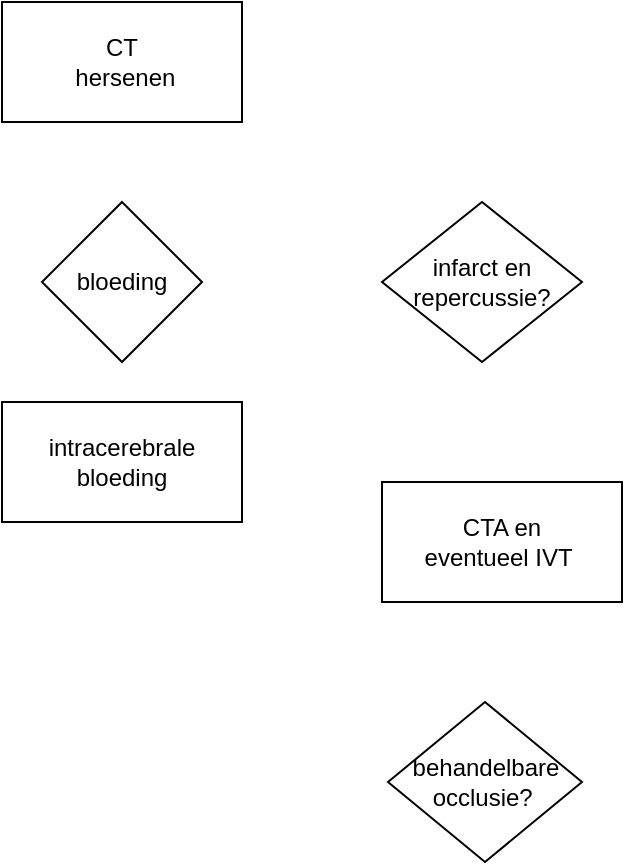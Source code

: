 <mxfile version="12.3.8" type="github" pages="1">
  <diagram id="8mc5Oi59DUHHOhJ6GX91" name="Page-1">
    <mxGraphModel dx="1381" dy="1154" grid="1" gridSize="10" guides="1" tooltips="1" connect="1" arrows="1" fold="1" page="1" pageScale="1" pageWidth="827" pageHeight="1169" math="0" shadow="0">
      <root>
        <mxCell id="0"/>
        <mxCell id="1" parent="0"/>
        <mxCell id="vbt6hJk_GPvuKAf7x4kO-1" value="" style="rounded=0;whiteSpace=wrap;html=1;" vertex="1" parent="1">
          <mxGeometry x="180" y="40" width="120" height="60" as="geometry"/>
        </mxCell>
        <mxCell id="vbt6hJk_GPvuKAf7x4kO-2" value="CT &amp;nbsp;hersenen" style="text;html=1;strokeColor=none;fillColor=none;align=center;verticalAlign=middle;whiteSpace=wrap;rounded=0;" vertex="1" parent="1">
          <mxGeometry x="220" y="60" width="40" height="20" as="geometry"/>
        </mxCell>
        <mxCell id="vbt6hJk_GPvuKAf7x4kO-4" value="" style="rhombus;whiteSpace=wrap;html=1;" vertex="1" parent="1">
          <mxGeometry x="200" y="140" width="80" height="80" as="geometry"/>
        </mxCell>
        <mxCell id="vbt6hJk_GPvuKAf7x4kO-5" value="bloeding" style="text;html=1;strokeColor=none;fillColor=none;align=center;verticalAlign=middle;whiteSpace=wrap;rounded=0;" vertex="1" parent="1">
          <mxGeometry x="220" y="170" width="40" height="20" as="geometry"/>
        </mxCell>
        <mxCell id="vbt6hJk_GPvuKAf7x4kO-7" value="" style="rounded=0;whiteSpace=wrap;html=1;" vertex="1" parent="1">
          <mxGeometry x="180" y="240" width="120" height="60" as="geometry"/>
        </mxCell>
        <mxCell id="vbt6hJk_GPvuKAf7x4kO-8" value="intracerebrale bloeding" style="text;html=1;strokeColor=none;fillColor=none;align=center;verticalAlign=middle;whiteSpace=wrap;rounded=0;" vertex="1" parent="1">
          <mxGeometry x="220" y="260" width="40" height="20" as="geometry"/>
        </mxCell>
        <mxCell id="vbt6hJk_GPvuKAf7x4kO-10" value="" style="rhombus;whiteSpace=wrap;html=1;" vertex="1" parent="1">
          <mxGeometry x="370" y="140" width="100" height="80" as="geometry"/>
        </mxCell>
        <mxCell id="vbt6hJk_GPvuKAf7x4kO-11" value="infarct en repercussie?" style="text;html=1;strokeColor=none;fillColor=none;align=center;verticalAlign=middle;whiteSpace=wrap;rounded=0;" vertex="1" parent="1">
          <mxGeometry x="400" y="170" width="40" height="20" as="geometry"/>
        </mxCell>
        <mxCell id="vbt6hJk_GPvuKAf7x4kO-12" value="" style="rounded=0;whiteSpace=wrap;html=1;" vertex="1" parent="1">
          <mxGeometry x="370" y="280" width="120" height="60" as="geometry"/>
        </mxCell>
        <mxCell id="vbt6hJk_GPvuKAf7x4kO-13" value="CTA en eventueel IVT&amp;nbsp;" style="text;html=1;strokeColor=none;fillColor=none;align=center;verticalAlign=middle;whiteSpace=wrap;rounded=0;" vertex="1" parent="1">
          <mxGeometry x="390" y="300" width="80" height="20" as="geometry"/>
        </mxCell>
        <mxCell id="vbt6hJk_GPvuKAf7x4kO-14" value="" style="rhombus;whiteSpace=wrap;html=1;" vertex="1" parent="1">
          <mxGeometry x="373" y="390" width="97" height="80" as="geometry"/>
        </mxCell>
        <mxCell id="vbt6hJk_GPvuKAf7x4kO-15" value="behandelbare occlusie?&amp;nbsp;" style="text;html=1;strokeColor=none;fillColor=none;align=center;verticalAlign=middle;whiteSpace=wrap;rounded=0;" vertex="1" parent="1">
          <mxGeometry x="401.5" y="430" width="40" as="geometry"/>
        </mxCell>
      </root>
    </mxGraphModel>
  </diagram>
</mxfile>
